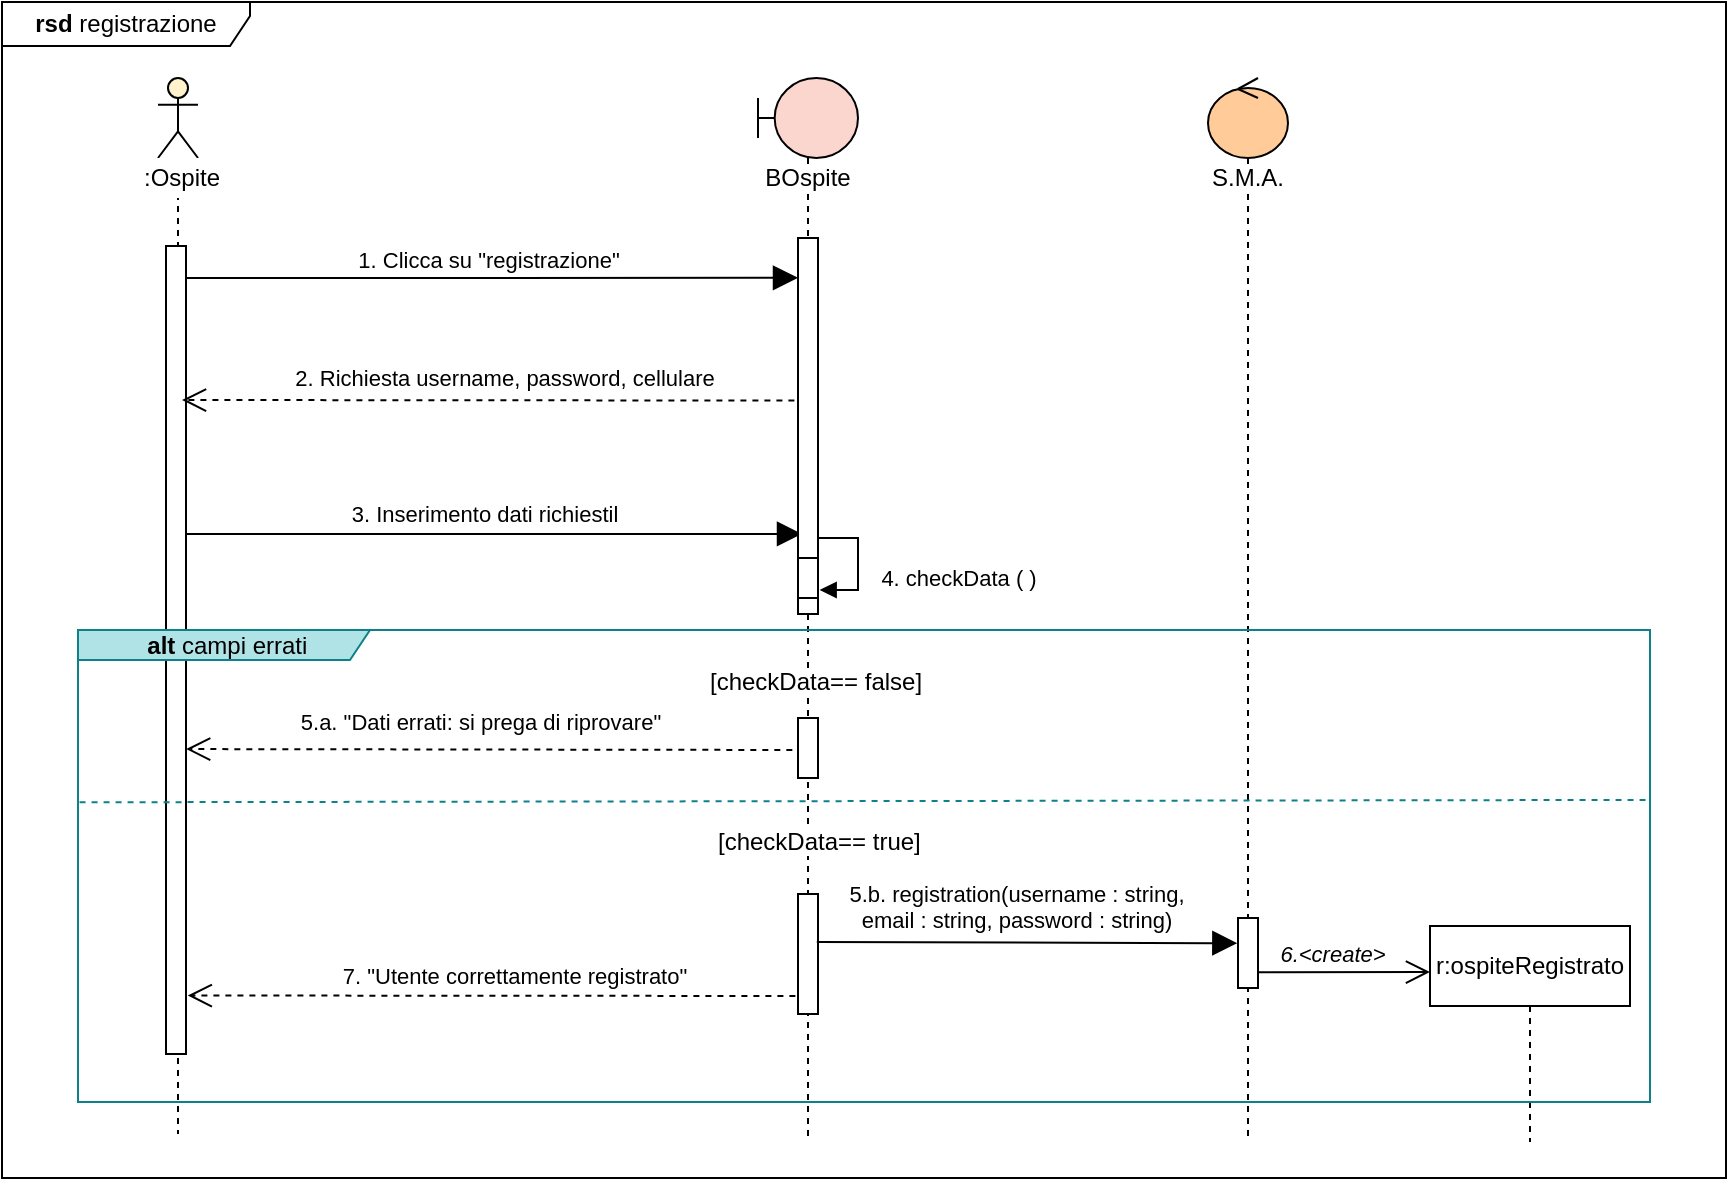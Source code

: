 <mxfile version="13.9.9" type="device"><diagram id="MIO8tU1UEvl1B__BIQpK" name="Page-1"><mxGraphModel dx="852" dy="1663" grid="1" gridSize="2" guides="1" tooltips="1" connect="1" arrows="1" fold="1" page="1" pageScale="1" pageWidth="827" pageHeight="1169" math="0" shadow="0"><root><mxCell id="0"/><mxCell id="1" parent="0"/><mxCell id="ORToput19fKV2EuOsulp-1" value="&lt;b&gt;rsd &lt;/b&gt;registrazione" style="shape=umlFrame;whiteSpace=wrap;html=1;width=124;height=22;" parent="1" vertex="1"><mxGeometry x="42" y="-1158" width="862" height="588" as="geometry"/></mxCell><mxCell id="_qshp5p4t781AacWd5XX-7" value="3. Inserimento dati richiestil" style="html=1;verticalAlign=bottom;endArrow=block;entryX=0.2;entryY=0.787;entryDx=0;entryDy=0;entryPerimeter=0;endSize=10;" parent="1" source="biBlbflUzNOPunbcJSMS-3" target="1p_ScOqIesTID49sk8V_-2" edge="1"><mxGeometry x="-0.018" y="1" width="80" relative="1" as="geometry"><mxPoint x="144" y="-920" as="sourcePoint"/><mxPoint x="414" y="-920" as="targetPoint"/><mxPoint as="offset"/></mxGeometry></mxCell><mxCell id="_qshp5p4t781AacWd5XX-4" value="1. Clicca su &quot;registrazione&quot;" style="html=1;verticalAlign=bottom;endArrow=block;entryX=0;entryY=0.106;entryDx=0;entryDy=0;entryPerimeter=0;endSize=10;" parent="1" target="1p_ScOqIesTID49sk8V_-2" edge="1"><mxGeometry width="80" relative="1" as="geometry"><mxPoint x="130" y="-1020" as="sourcePoint"/><mxPoint x="410" y="-1020" as="targetPoint"/></mxGeometry></mxCell><mxCell id="cKQMsSEuPgHgI9c2THbY-10" value="" style="endArrow=open;dashed=1;endFill=0;endSize=10;html=1;entryX=1.007;entryY=0.773;entryDx=0;entryDy=0;entryPerimeter=0;" parent="1" edge="1"><mxGeometry width="160" relative="1" as="geometry"><mxPoint x="443.17" y="-784" as="sourcePoint"/><mxPoint x="134.07" y="-784.47" as="targetPoint"/></mxGeometry></mxCell><mxCell id="1p_ScOqIesTID49sk8V_-12" value="" style="endArrow=open;dashed=1;endFill=0;endSize=10;html=1;exitX=0.02;exitY=0.12;exitDx=0;exitDy=0;exitPerimeter=0;entryX=1.087;entryY=0.975;entryDx=0;entryDy=0;entryPerimeter=0;" parent="1" edge="1"><mxGeometry width="160" relative="1" as="geometry"><mxPoint x="444.7" y="-661" as="sourcePoint"/><mxPoint x="134.87" y="-661.25" as="targetPoint"/></mxGeometry></mxCell><mxCell id="biBlbflUzNOPunbcJSMS-3" value="" style="shape=umlLifeline;participant=umlActor;perimeter=lifelinePerimeter;whiteSpace=wrap;html=1;container=1;collapsible=0;recursiveResize=0;verticalAlign=top;spacingTop=36;outlineConnect=0;fillColor=#FFF2CC;" parent="1" vertex="1"><mxGeometry x="120" y="-1120" width="20" height="528" as="geometry"/></mxCell><mxCell id="cKQMsSEuPgHgI9c2THbY-16" value="" style="html=1;points=[];perimeter=orthogonalPerimeter;" parent="biBlbflUzNOPunbcJSMS-3" vertex="1"><mxGeometry x="4" y="84" width="10" height="404" as="geometry"/></mxCell><mxCell id="TRykJOhFTjoU_KH9r5qd-1" value=":Ospite" style="text;html=1;strokeColor=none;align=center;verticalAlign=middle;whiteSpace=wrap;rounded=0;fillColor=#ffffff;" parent="1" vertex="1"><mxGeometry x="80" y="-1080" width="104" height="20" as="geometry"/></mxCell><mxCell id="_qshp5p4t781AacWd5XX-3" value="&lt;span style=&quot;background-color: rgb(255 , 255 , 255)&quot;&gt;BOspite&lt;/span&gt;" style="shape=umlLifeline;participant=umlBoundary;perimeter=lifelinePerimeter;whiteSpace=wrap;html=1;container=1;collapsible=0;recursiveResize=0;verticalAlign=top;spacingTop=36;outlineConnect=0;fillColor=#FAD6CF;" parent="1" vertex="1"><mxGeometry x="420" y="-1120" width="50" height="530" as="geometry"/></mxCell><mxCell id="_qshp5p4t781AacWd5XX-43" style="edgeStyle=orthogonalEdgeStyle;rounded=0;orthogonalLoop=1;jettySize=auto;html=1;endArrow=block;endFill=1;entryX=1.083;entryY=0.8;entryDx=0;entryDy=0;entryPerimeter=0;startArrow=none;startFill=0;" parent="_qshp5p4t781AacWd5XX-3" source="_qshp5p4t781AacWd5XX-39" target="_qshp5p4t781AacWd5XX-39" edge="1"><mxGeometry relative="1" as="geometry"><Array as="points"><mxPoint x="25" y="230"/><mxPoint x="50" y="230"/><mxPoint x="50" y="256"/></Array></mxGeometry></mxCell><mxCell id="1p_ScOqIesTID49sk8V_-2" value="" style="html=1;points=[];perimeter=orthogonalPerimeter;" parent="_qshp5p4t781AacWd5XX-3" vertex="1"><mxGeometry x="20" y="80" width="10" height="188" as="geometry"/></mxCell><mxCell id="cKQMsSEuPgHgI9c2THbY-14" value="" style="html=1;points=[];perimeter=orthogonalPerimeter;fillColor=#ffffff;" parent="_qshp5p4t781AacWd5XX-3" vertex="1"><mxGeometry x="20" y="408" width="10" height="60" as="geometry"/></mxCell><mxCell id="cKQMsSEuPgHgI9c2THbY-15" value="" style="html=1;points=[];perimeter=orthogonalPerimeter;fillColor=#ffffff;" parent="_qshp5p4t781AacWd5XX-3" vertex="1"><mxGeometry x="20" y="320" width="10" height="30" as="geometry"/></mxCell><mxCell id="_qshp5p4t781AacWd5XX-39" value="" style="html=1;points=[];perimeter=orthogonalPerimeter;fillColor=#ffffff;" parent="_qshp5p4t781AacWd5XX-3" vertex="1"><mxGeometry x="20" y="240" width="10" height="20" as="geometry"/></mxCell><mxCell id="_qshp5p4t781AacWd5XX-9" value="&lt;span style=&quot;background-color: rgb(255 , 255 , 255)&quot;&gt;S.M.A.&lt;/span&gt;" style="shape=umlLifeline;participant=umlControl;perimeter=lifelinePerimeter;whiteSpace=wrap;html=1;container=1;collapsible=0;recursiveResize=0;verticalAlign=top;spacingTop=36;outlineConnect=0;fillColor=#FFCC99;" parent="1" vertex="1"><mxGeometry x="645" y="-1120" width="40" height="532" as="geometry"/></mxCell><mxCell id="1p_ScOqIesTID49sk8V_-7" value="" style="html=1;points=[];perimeter=orthogonalPerimeter;" parent="_qshp5p4t781AacWd5XX-9" vertex="1"><mxGeometry x="15" y="420" width="10" height="35" as="geometry"/></mxCell><mxCell id="_qshp5p4t781AacWd5XX-11" value="&lt;i&gt;6.&amp;lt;create&amp;gt;&lt;/i&gt;" style="html=1;verticalAlign=bottom;endArrow=open;endFill=0;endSize=10;exitX=1.011;exitY=0.776;exitDx=0;exitDy=0;exitPerimeter=0;" parent="1" source="1p_ScOqIesTID49sk8V_-7" edge="1"><mxGeometry x="-0.154" width="80" relative="1" as="geometry"><mxPoint x="672.5" y="-691" as="sourcePoint"/><mxPoint x="756" y="-673" as="targetPoint"/><mxPoint as="offset"/></mxGeometry></mxCell><mxCell id="_qshp5p4t781AacWd5XX-24" value="" style="endArrow=open;dashed=1;endFill=0;endSize=10;html=1;exitX=0.02;exitY=0.12;exitDx=0;exitDy=0;exitPerimeter=0;" parent="1" edge="1"><mxGeometry width="160" relative="1" as="geometry"><mxPoint x="438.2" y="-958.72" as="sourcePoint"/><mxPoint x="132" y="-959" as="targetPoint"/></mxGeometry></mxCell><mxCell id="_qshp5p4t781AacWd5XX-31" value="&lt;font style=&quot;font-size: 11px&quot;&gt;2. Richiesta username, password, cellulare&lt;/font&gt;" style="text;html=1;align=center;verticalAlign=middle;resizable=0;points=[];autosize=1;" parent="1" vertex="1"><mxGeometry x="182" y="-980" width="222" height="20" as="geometry"/></mxCell><mxCell id="_qshp5p4t781AacWd5XX-44" value="&lt;font style=&quot;font-size: 11px&quot;&gt;4. checkData ( )&lt;/font&gt;" style="text;html=1;align=center;verticalAlign=middle;resizable=0;points=[];autosize=1;" parent="1" vertex="1"><mxGeometry x="475" y="-880" width="90" height="20" as="geometry"/></mxCell><mxCell id="_qshp5p4t781AacWd5XX-46" value="5.b. registration(username : string, &lt;br&gt;email : string,&amp;nbsp;password : string)" style="html=1;verticalAlign=bottom;endArrow=block;entryX=-0.033;entryY=0.36;entryDx=0;entryDy=0;entryPerimeter=0;exitX=0.94;exitY=0.4;exitDx=0;exitDy=0;exitPerimeter=0;endSize=10;" parent="1" source="cKQMsSEuPgHgI9c2THbY-14" target="1p_ScOqIesTID49sk8V_-7" edge="1"><mxGeometry x="-0.05" y="2" width="80" relative="1" as="geometry"><mxPoint x="453.31" y="-687.184" as="sourcePoint"/><mxPoint x="637.5" y="-701" as="targetPoint"/><mxPoint as="offset"/></mxGeometry></mxCell><mxCell id="_qshp5p4t781AacWd5XX-49" value="r:ospiteRegistrato" style="shape=umlLifeline;perimeter=lifelinePerimeter;whiteSpace=wrap;html=1;container=1;collapsible=0;recursiveResize=0;outlineConnect=0;fillColor=#ffffff;" parent="1" vertex="1"><mxGeometry x="756" y="-696" width="100" height="108" as="geometry"/></mxCell><mxCell id="1p_ScOqIesTID49sk8V_-13" value="&lt;font style=&quot;font-size: 11px&quot;&gt;7. &quot;Utente correttamente registrato&quot;&lt;/font&gt;" style="text;html=1;align=center;verticalAlign=middle;resizable=0;points=[];autosize=1;" parent="1" vertex="1"><mxGeometry x="205.5" y="-681" width="184" height="20" as="geometry"/></mxCell><mxCell id="cKQMsSEuPgHgI9c2THbY-2" value="&lt;span style=&quot;color: rgb(0 , 0 , 0) ; font-family: &amp;#34;helvetica&amp;#34; ; font-size: 12px ; font-style: normal ; font-weight: 400 ; letter-spacing: normal ; text-align: center ; text-indent: 0px ; text-transform: none ; word-spacing: 0px ; background-color: rgb(255 , 255 , 255) ; display: inline ; float: none&quot;&gt;[checkData== true]&lt;/span&gt;" style="text;whiteSpace=wrap;html=1;" parent="1" vertex="1"><mxGeometry x="397.5" y="-752" width="110" height="22" as="geometry"/></mxCell><mxCell id="cKQMsSEuPgHgI9c2THbY-7" value="" style="endArrow=none;dashed=1;html=1;exitX=0.001;exitY=0.365;exitDx=0;exitDy=0;exitPerimeter=0;entryX=0.999;entryY=0.36;entryDx=0;entryDy=0;entryPerimeter=0;fillColor=#b0e3e6;strokeColor=#0e8088;" parent="1" source="cKQMsSEuPgHgI9c2THbY-1" target="cKQMsSEuPgHgI9c2THbY-1" edge="1"><mxGeometry width="50" height="50" relative="1" as="geometry"><mxPoint x="94" y="-756.69" as="sourcePoint"/><mxPoint x="712" y="-756.69" as="targetPoint"/></mxGeometry></mxCell><mxCell id="cKQMsSEuPgHgI9c2THbY-8" value="&lt;span style=&quot;color: rgb(0 , 0 , 0) ; font-family: &amp;#34;helvetica&amp;#34; ; font-size: 12px ; font-style: normal ; font-weight: 400 ; letter-spacing: normal ; text-align: center ; text-indent: 0px ; text-transform: none ; word-spacing: 0px ; background-color: rgb(255 , 255 , 255) ; display: inline ; float: none&quot;&gt;[checkData== false]&lt;/span&gt;" style="text;whiteSpace=wrap;html=1;" parent="1" vertex="1"><mxGeometry x="393.5" y="-832" width="110" height="22" as="geometry"/></mxCell><mxCell id="cKQMsSEuPgHgI9c2THbY-11" value="&lt;font style=&quot;font-size: 11px&quot;&gt;5.a. &quot;Dati errati: si prega di riprovare&quot;&lt;/font&gt;" style="text;html=1;align=center;verticalAlign=middle;resizable=0;points=[];autosize=1;" parent="1" vertex="1"><mxGeometry x="185" y="-808" width="192" height="20" as="geometry"/></mxCell><mxCell id="cKQMsSEuPgHgI9c2THbY-1" value="&lt;b&gt;&amp;nbsp;alt &lt;/b&gt;campi errati" style="shape=umlFrame;whiteSpace=wrap;html=1;width=146;height=15;fillColor=#b0e3e6;strokeColor=#0e8088;" parent="1" vertex="1"><mxGeometry x="80" y="-844" width="786" height="236" as="geometry"/></mxCell></root></mxGraphModel></diagram></mxfile>